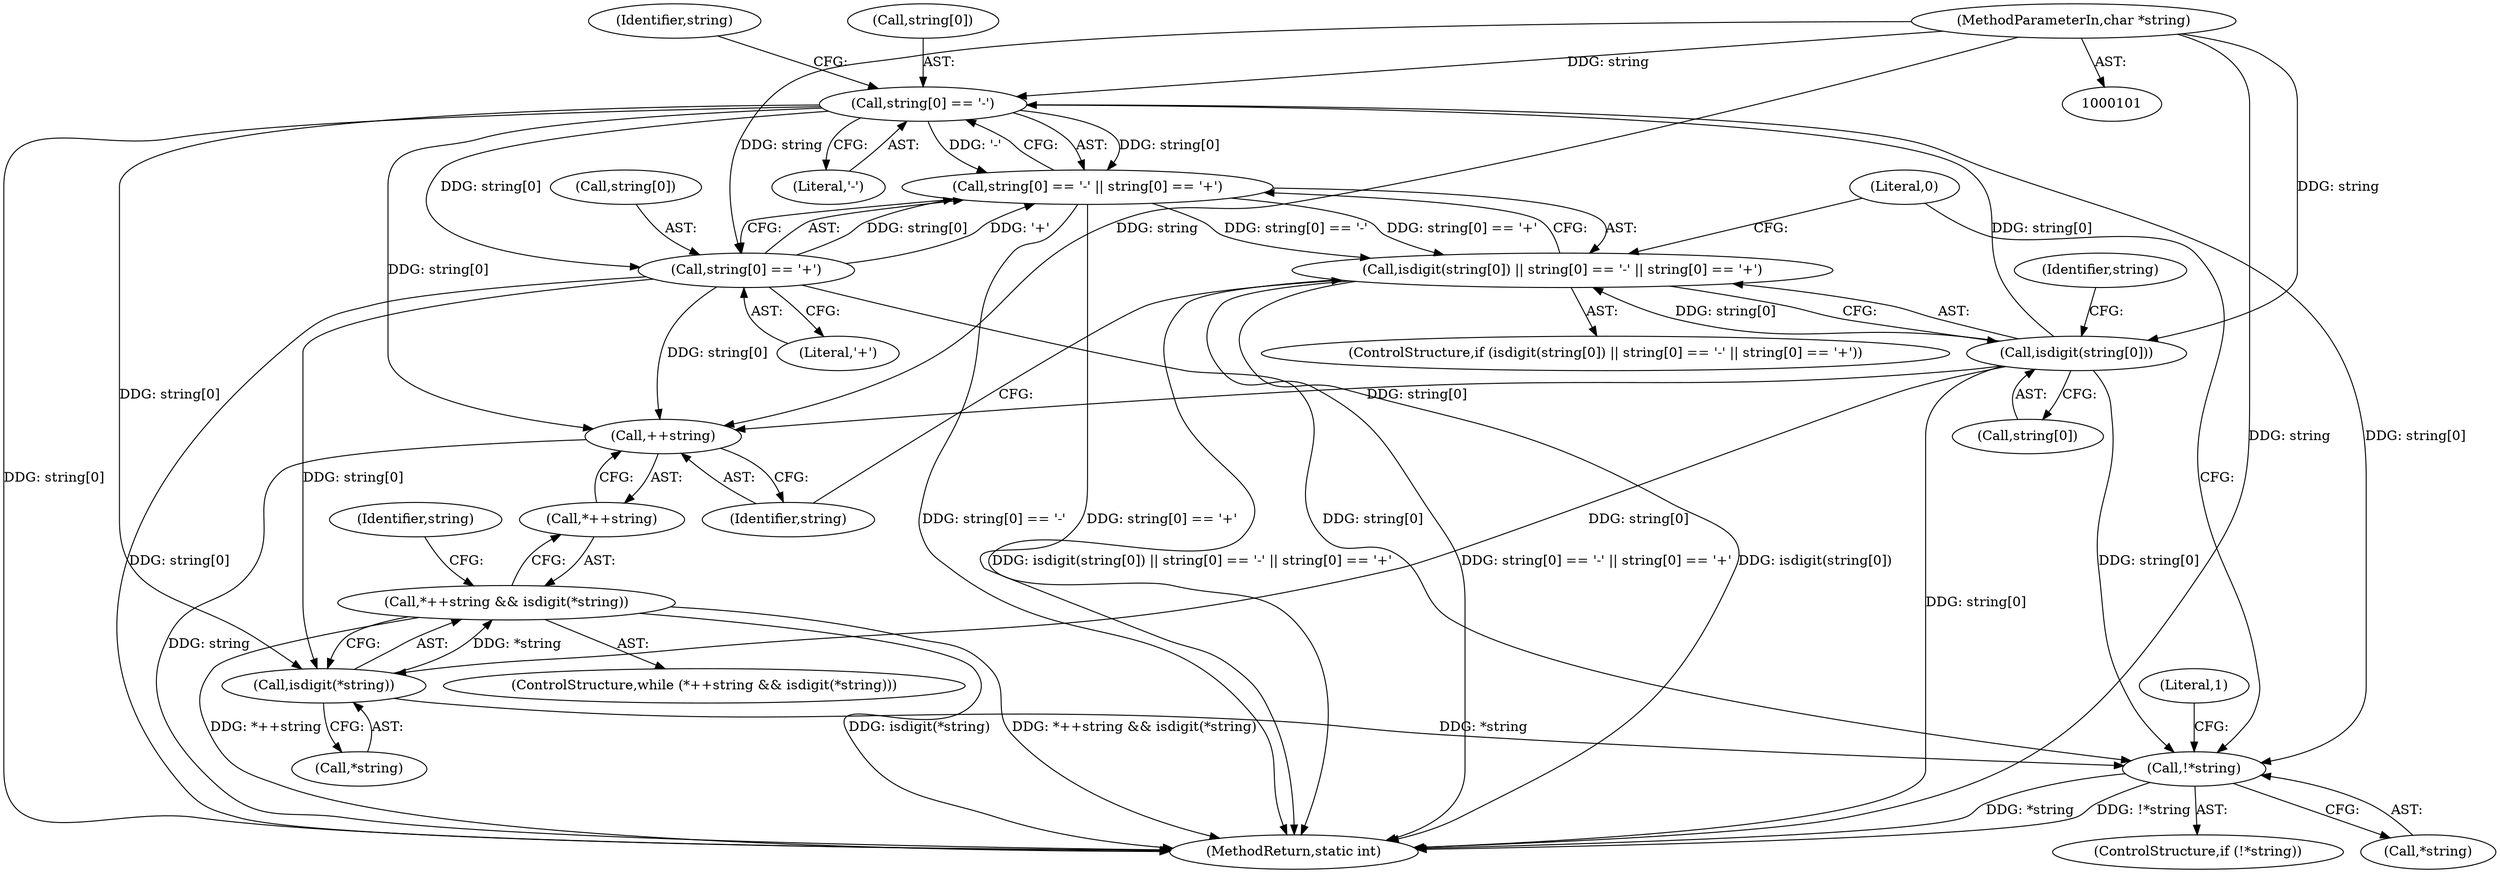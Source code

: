 digraph "1_t1utils_6b9d1aafcb61a3663c883663eb19ccdbfcde8d33_0@array" {
"1000111" [label="(Call,string[0] == '-')"];
"1000106" [label="(Call,isdigit(string[0]))"];
"1000102" [label="(MethodParameterIn,char *string)"];
"1000110" [label="(Call,string[0] == '-' || string[0] == '+')"];
"1000105" [label="(Call,isdigit(string[0]) || string[0] == '-' || string[0] == '+')"];
"1000116" [label="(Call,string[0] == '+')"];
"1000125" [label="(Call,++string)"];
"1000127" [label="(Call,isdigit(*string))"];
"1000123" [label="(Call,*++string && isdigit(*string))"];
"1000131" [label="(Call,!*string)"];
"1000116" [label="(Call,string[0] == '+')"];
"1000105" [label="(Call,isdigit(string[0]) || string[0] == '-' || string[0] == '+')"];
"1000112" [label="(Call,string[0])"];
"1000126" [label="(Identifier,string)"];
"1000131" [label="(Call,!*string)"];
"1000124" [label="(Call,*++string)"];
"1000118" [label="(Identifier,string)"];
"1000107" [label="(Call,string[0])"];
"1000127" [label="(Call,isdigit(*string))"];
"1000102" [label="(MethodParameterIn,char *string)"];
"1000138" [label="(MethodReturn,static int)"];
"1000110" [label="(Call,string[0] == '-' || string[0] == '+')"];
"1000106" [label="(Call,isdigit(string[0]))"];
"1000125" [label="(Call,++string)"];
"1000130" [label="(ControlStructure,if (!*string))"];
"1000133" [label="(Identifier,string)"];
"1000135" [label="(Literal,1)"];
"1000117" [label="(Call,string[0])"];
"1000123" [label="(Call,*++string && isdigit(*string))"];
"1000122" [label="(ControlStructure,while (*++string && isdigit(*string)))"];
"1000104" [label="(ControlStructure,if (isdigit(string[0]) || string[0] == '-' || string[0] == '+'))"];
"1000115" [label="(Literal,'-')"];
"1000111" [label="(Call,string[0] == '-')"];
"1000132" [label="(Call,*string)"];
"1000137" [label="(Literal,0)"];
"1000113" [label="(Identifier,string)"];
"1000128" [label="(Call,*string)"];
"1000120" [label="(Literal,'+')"];
"1000111" -> "1000110"  [label="AST: "];
"1000111" -> "1000115"  [label="CFG: "];
"1000112" -> "1000111"  [label="AST: "];
"1000115" -> "1000111"  [label="AST: "];
"1000118" -> "1000111"  [label="CFG: "];
"1000110" -> "1000111"  [label="CFG: "];
"1000111" -> "1000138"  [label="DDG: string[0]"];
"1000111" -> "1000110"  [label="DDG: string[0]"];
"1000111" -> "1000110"  [label="DDG: '-'"];
"1000106" -> "1000111"  [label="DDG: string[0]"];
"1000102" -> "1000111"  [label="DDG: string"];
"1000111" -> "1000116"  [label="DDG: string[0]"];
"1000111" -> "1000125"  [label="DDG: string[0]"];
"1000111" -> "1000127"  [label="DDG: string[0]"];
"1000111" -> "1000131"  [label="DDG: string[0]"];
"1000106" -> "1000105"  [label="AST: "];
"1000106" -> "1000107"  [label="CFG: "];
"1000107" -> "1000106"  [label="AST: "];
"1000113" -> "1000106"  [label="CFG: "];
"1000105" -> "1000106"  [label="CFG: "];
"1000106" -> "1000138"  [label="DDG: string[0]"];
"1000106" -> "1000105"  [label="DDG: string[0]"];
"1000102" -> "1000106"  [label="DDG: string"];
"1000106" -> "1000125"  [label="DDG: string[0]"];
"1000106" -> "1000127"  [label="DDG: string[0]"];
"1000106" -> "1000131"  [label="DDG: string[0]"];
"1000102" -> "1000101"  [label="AST: "];
"1000102" -> "1000138"  [label="DDG: string"];
"1000102" -> "1000116"  [label="DDG: string"];
"1000102" -> "1000125"  [label="DDG: string"];
"1000110" -> "1000105"  [label="AST: "];
"1000110" -> "1000116"  [label="CFG: "];
"1000116" -> "1000110"  [label="AST: "];
"1000105" -> "1000110"  [label="CFG: "];
"1000110" -> "1000138"  [label="DDG: string[0] == '-'"];
"1000110" -> "1000138"  [label="DDG: string[0] == '+'"];
"1000110" -> "1000105"  [label="DDG: string[0] == '-'"];
"1000110" -> "1000105"  [label="DDG: string[0] == '+'"];
"1000116" -> "1000110"  [label="DDG: string[0]"];
"1000116" -> "1000110"  [label="DDG: '+'"];
"1000105" -> "1000104"  [label="AST: "];
"1000126" -> "1000105"  [label="CFG: "];
"1000137" -> "1000105"  [label="CFG: "];
"1000105" -> "1000138"  [label="DDG: isdigit(string[0]) || string[0] == '-' || string[0] == '+'"];
"1000105" -> "1000138"  [label="DDG: string[0] == '-' || string[0] == '+'"];
"1000105" -> "1000138"  [label="DDG: isdigit(string[0])"];
"1000116" -> "1000120"  [label="CFG: "];
"1000117" -> "1000116"  [label="AST: "];
"1000120" -> "1000116"  [label="AST: "];
"1000116" -> "1000138"  [label="DDG: string[0]"];
"1000116" -> "1000125"  [label="DDG: string[0]"];
"1000116" -> "1000127"  [label="DDG: string[0]"];
"1000116" -> "1000131"  [label="DDG: string[0]"];
"1000125" -> "1000124"  [label="AST: "];
"1000125" -> "1000126"  [label="CFG: "];
"1000126" -> "1000125"  [label="AST: "];
"1000124" -> "1000125"  [label="CFG: "];
"1000125" -> "1000138"  [label="DDG: string"];
"1000127" -> "1000123"  [label="AST: "];
"1000127" -> "1000128"  [label="CFG: "];
"1000128" -> "1000127"  [label="AST: "];
"1000123" -> "1000127"  [label="CFG: "];
"1000127" -> "1000123"  [label="DDG: *string"];
"1000127" -> "1000131"  [label="DDG: *string"];
"1000123" -> "1000122"  [label="AST: "];
"1000123" -> "1000124"  [label="CFG: "];
"1000124" -> "1000123"  [label="AST: "];
"1000133" -> "1000123"  [label="CFG: "];
"1000123" -> "1000138"  [label="DDG: isdigit(*string)"];
"1000123" -> "1000138"  [label="DDG: *++string && isdigit(*string)"];
"1000123" -> "1000138"  [label="DDG: *++string"];
"1000131" -> "1000130"  [label="AST: "];
"1000131" -> "1000132"  [label="CFG: "];
"1000132" -> "1000131"  [label="AST: "];
"1000135" -> "1000131"  [label="CFG: "];
"1000137" -> "1000131"  [label="CFG: "];
"1000131" -> "1000138"  [label="DDG: *string"];
"1000131" -> "1000138"  [label="DDG: !*string"];
}
